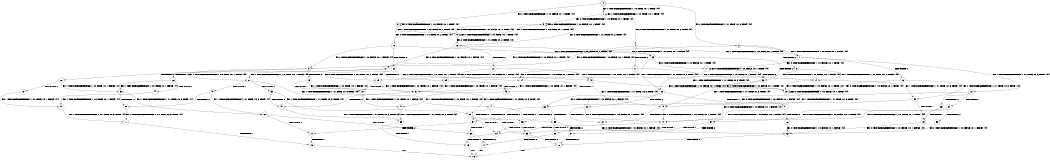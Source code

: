 digraph BCG {
size = "7, 10.5";
center = TRUE;
node [shape = circle];
0 [peripheries = 2];
0 -> 1 [label = "EX !1 !ATOMIC_EXCH_BRANCH (1, +0, TRUE, +0, 1, TRUE) !{0}"];
0 -> 2 [label = "EX !2 !ATOMIC_EXCH_BRANCH (1, +1, TRUE, +0, 2, TRUE) !{0}"];
0 -> 3 [label = "EX !0 !ATOMIC_EXCH_BRANCH (1, +0, FALSE, +0, 1, TRUE) !{0}"];
1 -> 4 [label = "EX !2 !ATOMIC_EXCH_BRANCH (1, +1, TRUE, +0, 2, TRUE) !{0}"];
1 -> 5 [label = "EX !0 !ATOMIC_EXCH_BRANCH (1, +0, FALSE, +0, 1, TRUE) !{0}"];
1 -> 1 [label = "EX !1 !ATOMIC_EXCH_BRANCH (1, +0, TRUE, +0, 1, TRUE) !{0}"];
2 -> 6 [label = "TERMINATE !2"];
2 -> 7 [label = "EX !1 !ATOMIC_EXCH_BRANCH (1, +0, TRUE, +0, 1, FALSE) !{0}"];
2 -> 8 [label = "EX !0 !ATOMIC_EXCH_BRANCH (1, +0, FALSE, +0, 1, FALSE) !{0}"];
3 -> 9 [label = "EX !1 !ATOMIC_EXCH_BRANCH (1, +0, TRUE, +0, 1, TRUE) !{0}"];
3 -> 10 [label = "EX !2 !ATOMIC_EXCH_BRANCH (1, +1, TRUE, +0, 2, TRUE) !{0}"];
3 -> 3 [label = "EX !0 !ATOMIC_EXCH_BRANCH (1, +0, FALSE, +0, 1, TRUE) !{0}"];
4 -> 11 [label = "TERMINATE !2"];
4 -> 12 [label = "EX !0 !ATOMIC_EXCH_BRANCH (1, +0, FALSE, +0, 1, FALSE) !{0}"];
4 -> 7 [label = "EX !1 !ATOMIC_EXCH_BRANCH (1, +0, TRUE, +0, 1, FALSE) !{0}"];
5 -> 13 [label = "EX !2 !ATOMIC_EXCH_BRANCH (1, +1, TRUE, +0, 2, TRUE) !{0}"];
5 -> 9 [label = "EX !1 !ATOMIC_EXCH_BRANCH (1, +0, TRUE, +0, 1, TRUE) !{0}"];
5 -> 5 [label = "EX !0 !ATOMIC_EXCH_BRANCH (1, +0, FALSE, +0, 1, TRUE) !{0}"];
6 -> 14 [label = "EX !1 !ATOMIC_EXCH_BRANCH (1, +0, TRUE, +0, 1, FALSE) !{0}"];
6 -> 15 [label = "EX !0 !ATOMIC_EXCH_BRANCH (1, +0, FALSE, +0, 1, FALSE) !{0}"];
7 -> 16 [label = "TERMINATE !2"];
7 -> 17 [label = "EX !0 !ATOMIC_EXCH_BRANCH (1, +0, FALSE, +0, 1, TRUE) !{0}"];
7 -> 18 [label = "EX !1 !ATOMIC_EXCH_BRANCH (1, +1, TRUE, +0, 3, TRUE) !{0}"];
8 -> 19 [label = "TERMINATE !2"];
8 -> 20 [label = "TERMINATE !0"];
8 -> 21 [label = "EX !1 !ATOMIC_EXCH_BRANCH (1, +0, TRUE, +0, 1, FALSE) !{0}"];
9 -> 13 [label = "EX !2 !ATOMIC_EXCH_BRANCH (1, +1, TRUE, +0, 2, TRUE) !{0}"];
9 -> 9 [label = "EX !1 !ATOMIC_EXCH_BRANCH (1, +0, TRUE, +0, 1, TRUE) !{0}"];
9 -> 5 [label = "EX !0 !ATOMIC_EXCH_BRANCH (1, +0, FALSE, +0, 1, TRUE) !{0}"];
10 -> 22 [label = "TERMINATE !2"];
10 -> 23 [label = "EX !1 !ATOMIC_EXCH_BRANCH (1, +0, TRUE, +0, 1, FALSE) !{0}"];
10 -> 8 [label = "EX !0 !ATOMIC_EXCH_BRANCH (1, +0, FALSE, +0, 1, FALSE) !{0}"];
11 -> 24 [label = "EX !0 !ATOMIC_EXCH_BRANCH (1, +0, FALSE, +0, 1, FALSE) !{0}"];
11 -> 14 [label = "EX !1 !ATOMIC_EXCH_BRANCH (1, +0, TRUE, +0, 1, FALSE) !{0}"];
12 -> 25 [label = "TERMINATE !2"];
12 -> 26 [label = "TERMINATE !0"];
12 -> 21 [label = "EX !1 !ATOMIC_EXCH_BRANCH (1, +0, TRUE, +0, 1, FALSE) !{0}"];
13 -> 27 [label = "TERMINATE !2"];
13 -> 23 [label = "EX !1 !ATOMIC_EXCH_BRANCH (1, +0, TRUE, +0, 1, FALSE) !{0}"];
13 -> 12 [label = "EX !0 !ATOMIC_EXCH_BRANCH (1, +0, FALSE, +0, 1, FALSE) !{0}"];
14 -> 28 [label = "EX !0 !ATOMIC_EXCH_BRANCH (1, +0, FALSE, +0, 1, TRUE) !{0}"];
14 -> 29 [label = "EX !1 !ATOMIC_EXCH_BRANCH (1, +1, TRUE, +0, 3, TRUE) !{0}"];
15 -> 30 [label = "TERMINATE !0"];
15 -> 31 [label = "EX !1 !ATOMIC_EXCH_BRANCH (1, +0, TRUE, +0, 1, FALSE) !{0}"];
16 -> 28 [label = "EX !0 !ATOMIC_EXCH_BRANCH (1, +0, FALSE, +0, 1, TRUE) !{0}"];
16 -> 29 [label = "EX !1 !ATOMIC_EXCH_BRANCH (1, +1, TRUE, +0, 3, TRUE) !{0}"];
17 -> 32 [label = "TERMINATE !2"];
17 -> 33 [label = "EX !1 !ATOMIC_EXCH_BRANCH (1, +1, TRUE, +0, 3, TRUE) !{0}"];
17 -> 17 [label = "EX !0 !ATOMIC_EXCH_BRANCH (1, +0, FALSE, +0, 1, TRUE) !{0}"];
18 -> 34 [label = "TERMINATE !1"];
18 -> 35 [label = "TERMINATE !2"];
18 -> 36 [label = "EX !0 !ATOMIC_EXCH_BRANCH (1, +0, FALSE, +0, 1, FALSE) !{0}"];
19 -> 30 [label = "TERMINATE !0"];
19 -> 31 [label = "EX !1 !ATOMIC_EXCH_BRANCH (1, +0, TRUE, +0, 1, FALSE) !{0}"];
20 -> 37 [label = "TERMINATE !2"];
20 -> 38 [label = "EX !1 !ATOMIC_EXCH_BRANCH (1, +0, TRUE, +0, 1, FALSE) !{1}"];
21 -> 39 [label = "TERMINATE !2"];
21 -> 40 [label = "TERMINATE !0"];
21 -> 41 [label = "EX !1 !ATOMIC_EXCH_BRANCH (1, +1, TRUE, +0, 3, TRUE) !{0}"];
22 -> 42 [label = "EX !1 !ATOMIC_EXCH_BRANCH (1, +0, TRUE, +0, 1, FALSE) !{0}"];
22 -> 15 [label = "EX !0 !ATOMIC_EXCH_BRANCH (1, +0, FALSE, +0, 1, FALSE) !{0}"];
23 -> 32 [label = "TERMINATE !2"];
23 -> 33 [label = "EX !1 !ATOMIC_EXCH_BRANCH (1, +1, TRUE, +0, 3, TRUE) !{0}"];
23 -> 17 [label = "EX !0 !ATOMIC_EXCH_BRANCH (1, +0, FALSE, +0, 1, TRUE) !{0}"];
24 -> 43 [label = "TERMINATE !0"];
24 -> 31 [label = "EX !1 !ATOMIC_EXCH_BRANCH (1, +0, TRUE, +0, 1, FALSE) !{0}"];
25 -> 43 [label = "TERMINATE !0"];
25 -> 31 [label = "EX !1 !ATOMIC_EXCH_BRANCH (1, +0, TRUE, +0, 1, FALSE) !{0}"];
26 -> 44 [label = "TERMINATE !2"];
26 -> 38 [label = "EX !1 !ATOMIC_EXCH_BRANCH (1, +0, TRUE, +0, 1, FALSE) !{1}"];
27 -> 42 [label = "EX !1 !ATOMIC_EXCH_BRANCH (1, +0, TRUE, +0, 1, FALSE) !{0}"];
27 -> 24 [label = "EX !0 !ATOMIC_EXCH_BRANCH (1, +0, FALSE, +0, 1, FALSE) !{0}"];
28 -> 45 [label = "EX !1 !ATOMIC_EXCH_BRANCH (1, +1, TRUE, +0, 3, TRUE) !{0}"];
28 -> 28 [label = "EX !0 !ATOMIC_EXCH_BRANCH (1, +0, FALSE, +0, 1, TRUE) !{0}"];
29 -> 46 [label = "TERMINATE !1"];
29 -> 47 [label = "EX !0 !ATOMIC_EXCH_BRANCH (1, +0, FALSE, +0, 1, FALSE) !{0}"];
30 -> 48 [label = "EX !1 !ATOMIC_EXCH_BRANCH (1, +0, TRUE, +0, 1, FALSE) !{2}"];
31 -> 49 [label = "TERMINATE !0"];
31 -> 50 [label = "EX !1 !ATOMIC_EXCH_BRANCH (1, +1, TRUE, +0, 3, TRUE) !{0}"];
32 -> 45 [label = "EX !1 !ATOMIC_EXCH_BRANCH (1, +1, TRUE, +0, 3, TRUE) !{0}"];
32 -> 28 [label = "EX !0 !ATOMIC_EXCH_BRANCH (1, +0, FALSE, +0, 1, TRUE) !{0}"];
33 -> 51 [label = "TERMINATE !1"];
33 -> 52 [label = "TERMINATE !2"];
33 -> 36 [label = "EX !0 !ATOMIC_EXCH_BRANCH (1, +0, FALSE, +0, 1, FALSE) !{0}"];
34 -> 53 [label = "TERMINATE !2"];
34 -> 54 [label = "EX !0 !ATOMIC_EXCH_BRANCH (1, +0, FALSE, +0, 1, FALSE) !{0}"];
35 -> 46 [label = "TERMINATE !1"];
35 -> 47 [label = "EX !0 !ATOMIC_EXCH_BRANCH (1, +0, FALSE, +0, 1, FALSE) !{0}"];
36 -> 55 [label = "TERMINATE !1"];
36 -> 56 [label = "TERMINATE !2"];
36 -> 57 [label = "TERMINATE !0"];
37 -> 58 [label = "EX !1 !ATOMIC_EXCH_BRANCH (1, +0, TRUE, +0, 1, FALSE) !{1}"];
38 -> 59 [label = "TERMINATE !2"];
38 -> 60 [label = "EX !1 !ATOMIC_EXCH_BRANCH (1, +1, TRUE, +0, 3, TRUE) !{1}"];
39 -> 49 [label = "TERMINATE !0"];
39 -> 50 [label = "EX !1 !ATOMIC_EXCH_BRANCH (1, +1, TRUE, +0, 3, TRUE) !{0}"];
40 -> 59 [label = "TERMINATE !2"];
40 -> 60 [label = "EX !1 !ATOMIC_EXCH_BRANCH (1, +1, TRUE, +0, 3, TRUE) !{1}"];
41 -> 55 [label = "TERMINATE !1"];
41 -> 56 [label = "TERMINATE !2"];
41 -> 57 [label = "TERMINATE !0"];
42 -> 45 [label = "EX !1 !ATOMIC_EXCH_BRANCH (1, +1, TRUE, +0, 3, TRUE) !{0}"];
42 -> 28 [label = "EX !0 !ATOMIC_EXCH_BRANCH (1, +0, FALSE, +0, 1, TRUE) !{0}"];
43 -> 48 [label = "EX !1 !ATOMIC_EXCH_BRANCH (1, +0, TRUE, +0, 1, FALSE) !{2}"];
44 -> 58 [label = "EX !1 !ATOMIC_EXCH_BRANCH (1, +0, TRUE, +0, 1, FALSE) !{1}"];
45 -> 61 [label = "TERMINATE !1"];
45 -> 47 [label = "EX !0 !ATOMIC_EXCH_BRANCH (1, +0, FALSE, +0, 1, FALSE) !{0}"];
46 -> 62 [label = "EX !0 !ATOMIC_EXCH_BRANCH (1, +0, FALSE, +0, 1, FALSE) !{0}"];
47 -> 63 [label = "TERMINATE !1"];
47 -> 64 [label = "TERMINATE !0"];
48 -> 65 [label = "EX !1 !ATOMIC_EXCH_BRANCH (1, +1, TRUE, +0, 3, TRUE) !{2}"];
49 -> 65 [label = "EX !1 !ATOMIC_EXCH_BRANCH (1, +1, TRUE, +0, 3, TRUE) !{2}"];
50 -> 63 [label = "TERMINATE !1"];
50 -> 64 [label = "TERMINATE !0"];
51 -> 66 [label = "TERMINATE !2"];
51 -> 54 [label = "EX !0 !ATOMIC_EXCH_BRANCH (1, +0, FALSE, +0, 1, FALSE) !{0}"];
52 -> 61 [label = "TERMINATE !1"];
52 -> 47 [label = "EX !0 !ATOMIC_EXCH_BRANCH (1, +0, FALSE, +0, 1, FALSE) !{0}"];
53 -> 62 [label = "EX !0 !ATOMIC_EXCH_BRANCH (1, +0, FALSE, +0, 1, FALSE) !{0}"];
54 -> 67 [label = "TERMINATE !2"];
54 -> 68 [label = "TERMINATE !0"];
55 -> 67 [label = "TERMINATE !2"];
55 -> 68 [label = "TERMINATE !0"];
56 -> 63 [label = "TERMINATE !1"];
56 -> 64 [label = "TERMINATE !0"];
57 -> 69 [label = "TERMINATE !1"];
57 -> 70 [label = "TERMINATE !2"];
58 -> 71 [label = "EX !1 !ATOMIC_EXCH_BRANCH (1, +1, TRUE, +0, 3, TRUE) !{1}"];
59 -> 71 [label = "EX !1 !ATOMIC_EXCH_BRANCH (1, +1, TRUE, +0, 3, TRUE) !{1}"];
60 -> 69 [label = "TERMINATE !1"];
60 -> 70 [label = "TERMINATE !2"];
61 -> 62 [label = "EX !0 !ATOMIC_EXCH_BRANCH (1, +0, FALSE, +0, 1, FALSE) !{0}"];
62 -> 72 [label = "TERMINATE !0"];
63 -> 72 [label = "TERMINATE !0"];
64 -> 73 [label = "TERMINATE !1"];
65 -> 73 [label = "TERMINATE !1"];
66 -> 62 [label = "EX !0 !ATOMIC_EXCH_BRANCH (1, +0, FALSE, +0, 1, FALSE) !{0}"];
67 -> 72 [label = "TERMINATE !0"];
68 -> 74 [label = "TERMINATE !2"];
69 -> 74 [label = "TERMINATE !2"];
70 -> 75 [label = "TERMINATE !1"];
71 -> 75 [label = "TERMINATE !1"];
72 -> 76 [label = "exit"];
73 -> 76 [label = "exit"];
74 -> 76 [label = "exit"];
75 -> 76 [label = "exit"];
}
